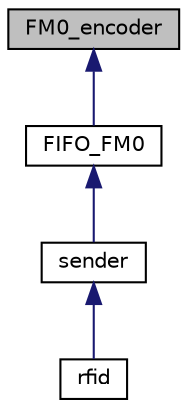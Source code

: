 digraph "FM0_encoder"
{
 // LATEX_PDF_SIZE
  edge [fontname="Helvetica",fontsize="10",labelfontname="Helvetica",labelfontsize="10"];
  node [fontname="Helvetica",fontsize="10",shape=record];
  Node1 [label="FM0_encoder",height=0.2,width=0.4,color="black", fillcolor="grey75", style="filled", fontcolor="black",tooltip="https://github.com/pfeinsper/21b-indago-rfid-conformance-tester/blob/main/fpga/RTL/FM0_encoder...."];
  Node1 -> Node2 [dir="back",color="midnightblue",fontsize="10",style="solid",fontname="Helvetica"];
  Node2 [label="FIFO_FM0",height=0.2,width=0.4,color="black", fillcolor="white", style="filled",URL="$class_f_i_f_o___f_m0.html",tooltip="https://github.com/pfeinsper/21b-indago-rfid-conformance-tester/blob/main/fpga/RTL/fifo_fm0...."];
  Node2 -> Node3 [dir="back",color="midnightblue",fontsize="10",style="solid",fontname="Helvetica"];
  Node3 [label="sender",height=0.2,width=0.4,color="black", fillcolor="white", style="filled",URL="$classsender.html",tooltip="https://github.com/pfeinsper/21b-indago-rfid-conformance-tester/blob/main/fpga/RTL/sender...."];
  Node3 -> Node4 [dir="back",color="midnightblue",fontsize="10",style="solid",fontname="Helvetica"];
  Node4 [label="rfid",height=0.2,width=0.4,color="black", fillcolor="white", style="filled",URL="$classrfid.html",tooltip="https://github.com/pfeinsper/21b-indago-rfid-conformance-tester/blob/main/fpga/RTL/rfid...."];
}
